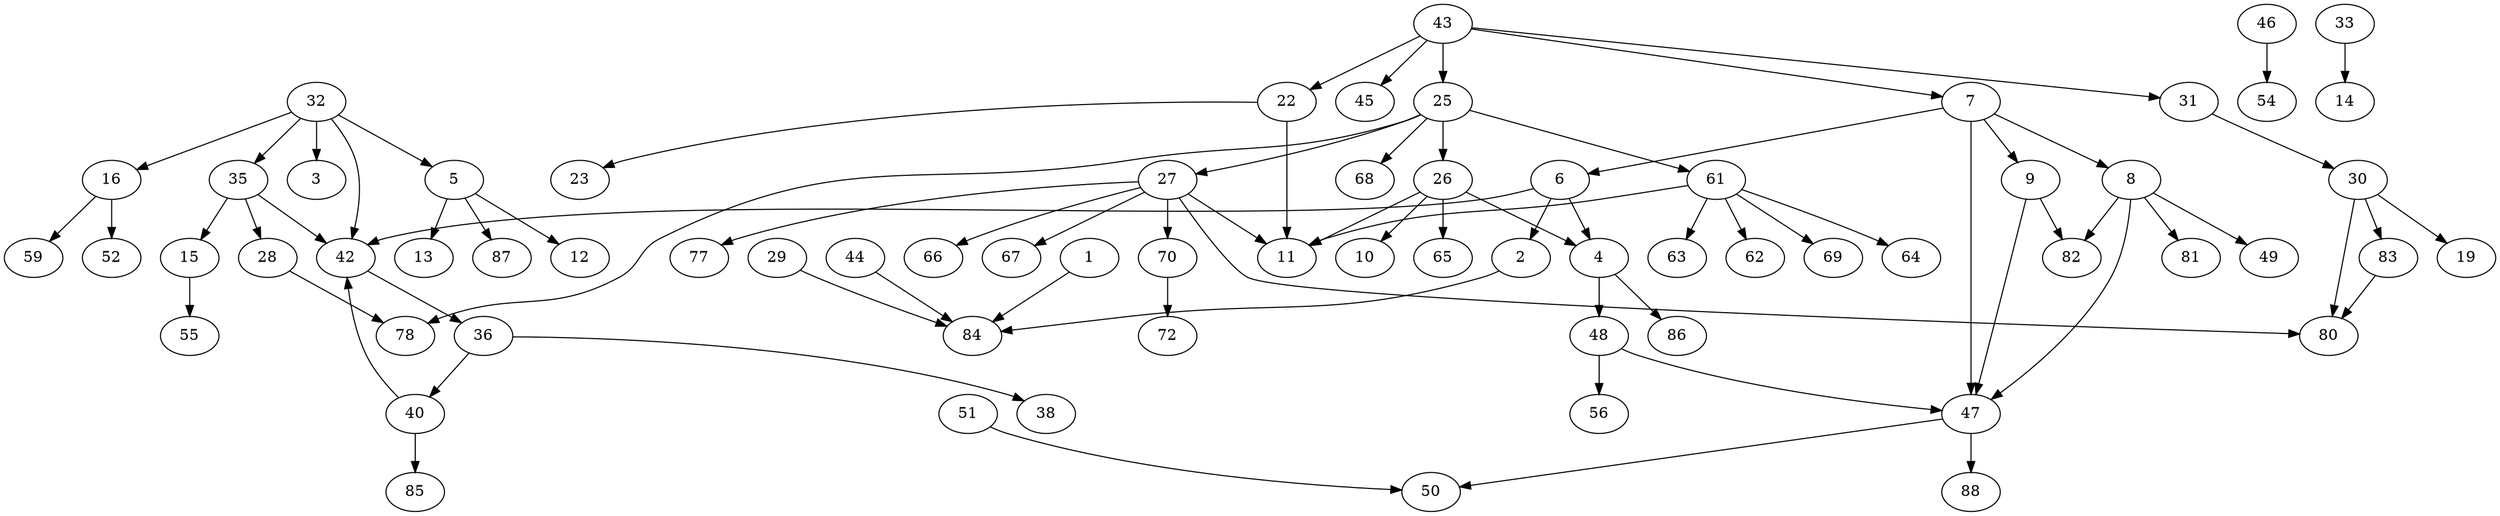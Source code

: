 // 0:E:\Postgraduate_study\FlappyBird\src\com\bird\app\GameApp.java(com.bird.app.GameApp.main)
// 1:E:\Postgraduate_study\FlappyBird\src\com\bird\main\Bird.java(com.bird.main.Bird.Bird)
// 2:E:\Postgraduate_study\FlappyBird\src\com\bird\main\Bird.java(com.bird.main.Bird.BirdDead)
// 3:E:\Postgraduate_study\FlappyBird\src\com\bird\main\Bird.java(com.bird.main.Bird.BirdDown)
// 4:E:\Postgraduate_study\FlappyBird\src\com\bird\main\Bird.java(com.bird.main.Bird.BirdFall)
// 5:E:\Postgraduate_study\FlappyBird\src\com\bird\main\Bird.java(com.bird.main.Bird.BirdUp)
// 6:E:\Postgraduate_study\FlappyBird\src\com\bird\main\Bird.java(com.bird.main.Bird.Fly)
// 7:E:\Postgraduate_study\FlappyBird\src\com\bird\main\Bird.java(com.bird.main.Bird.draw)
// 8:E:\Postgraduate_study\FlappyBird\src\com\bird\main\Bird.java(com.bird.main.Bird.drawGameover)
// 9:E:\Postgraduate_study\FlappyBird\src\com\bird\main\Bird.java(com.bird.main.Bird.drawTime)
// 10:E:\Postgraduate_study\FlappyBird\src\com\bird\main\Bird.java(com.bird.main.Bird.getBirdRect)
// 11:E:\Postgraduate_study\FlappyBird\src\com\bird\main\Bird.java(com.bird.main.Bird.isDead)
// 12:E:\Postgraduate_study\FlappyBird\src\com\bird\main\Bird.java(com.bird.main.Bird.keyIsReleased)
// 13:E:\Postgraduate_study\FlappyBird\src\com\bird\main\Bird.java(com.bird.main.Bird.keyPressed)
// 14:E:\Postgraduate_study\FlappyBird\src\com\bird\main\Bird.java(com.bird.main.Bird.keyReleased)
// 15:E:\Postgraduate_study\FlappyBird\src\com\bird\main\Bird.java(com.bird.main.Bird.reset)
// 16:E:\Postgraduate_study\FlappyBird\src\com\bird\main\Bird.java(com.bird.main.Bird.startTiming)
// 17:E:\Postgraduate_study\FlappyBird\src\com\bird\main\Cloud.java(com.bird.main.Cloud.Cloud)
// 18:E:\Postgraduate_study\FlappyBird\src\com\bird\main\Cloud.java(com.bird.main.Cloud.draw)
// 19:E:\Postgraduate_study\FlappyBird\src\com\bird\main\Cloud.java(com.bird.main.Cloud.isOutFrame)
// 20:E:\Postgraduate_study\FlappyBird\src\com\bird\main\Cloud.java(com.bird.main.Cloud.setDir)
// 21:E:\Postgraduate_study\FlappyBird\src\com\bird\main\GameBackground.java(com.bird.main.GameBackground.GameBackground)
// 22:E:\Postgraduate_study\FlappyBird\src\com\bird\main\GameBackground.java(com.bird.main.GameBackground.draw)
// 23:E:\Postgraduate_study\FlappyBird\src\com\bird\main\GameBackground.java(com.bird.main.GameBackground.moveLogic)
// 24:E:\Postgraduate_study\FlappyBird\src\com\bird\main\GameElementLayer.java(com.bird.main.GameElementLayer.GameElementLayer)
// 25:E:\Postgraduate_study\FlappyBird\src\com\bird\main\GameElementLayer.java(com.bird.main.GameElementLayer.draw)
// 26:E:\Postgraduate_study\FlappyBird\src\com\bird\main\GameElementLayer.java(com.bird.main.GameElementLayer.isCollideBird)
// 27:E:\Postgraduate_study\FlappyBird\src\com\bird\main\GameElementLayer.java(com.bird.main.GameElementLayer.pipeBornLogic)
// 28:E:\Postgraduate_study\FlappyBird\src\com\bird\main\GameElementLayer.java(com.bird.main.GameElementLayer.reset)
// 29:E:\Postgraduate_study\FlappyBird\src\com\bird\main\GameForeground.java(com.bird.main.GameForeground.GameForeground)
// 30:E:\Postgraduate_study\FlappyBird\src\com\bird\main\GameForeground.java(com.bird.main.GameForeground.cloudLogic)
// 31:E:\Postgraduate_study\FlappyBird\src\com\bird\main\GameForeground.java(com.bird.main.GameForeground.draw)
// 32:E:\Postgraduate_study\FlappyBird\src\com\bird\main\GameFrame.java(com.bird.main.GameFrame.BirdKeyListener.keyPressed)
// 33:E:\Postgraduate_study\FlappyBird\src\com\bird\main\GameFrame.java(com.bird.main.GameFrame.BirdKeyListener.keyReleased)
// 34:E:\Postgraduate_study\FlappyBird\src\com\bird\main\GameFrame.java(com.bird.main.GameFrame.BirdKeyListener.keyTyped)
// 35:E:\Postgraduate_study\FlappyBird\src\com\bird\main\GameFrame.java(com.bird.main.GameFrame.BirdKeyListener.resetGame)
// 36:E:\Postgraduate_study\FlappyBird\src\com\bird\main\GameFrame.java(com.bird.main.GameFrame.GameFrame)
// 37:E:\Postgraduate_study\FlappyBird\src\com\bird\main\GameFrame.java(com.bird.main.GameFrame.getGameState)
// 38:E:\Postgraduate_study\FlappyBird\src\com\bird\main\GameFrame.java(com.bird.main.GameFrame.initFrame)
// 39:E:\Postgraduate_study\FlappyBird\src\com\bird\main\GameFrame.java(com.bird.main.GameFrame.initFrame.windowClosing)
// 40:E:\Postgraduate_study\FlappyBird\src\com\bird\main\GameFrame.java(com.bird.main.GameFrame.initGame)
// 41:E:\Postgraduate_study\FlappyBird\src\com\bird\main\GameFrame.java(com.bird.main.GameFrame.run)
// 42:E:\Postgraduate_study\FlappyBird\src\com\bird\main\GameFrame.java(com.bird.main.GameFrame.setGameState)
// 43:E:\Postgraduate_study\FlappyBird\src\com\bird\main\GameFrame.java(com.bird.main.GameFrame.update)
// 44:E:\Postgraduate_study\FlappyBird\src\com\bird\main\GameReady.java(com.bird.main.GameReady.GameReady)
// 45:E:\Postgraduate_study\FlappyBird\src\com\bird\main\GameReady.java(com.bird.main.GameReady.draw)
// 46:E:\Postgraduate_study\FlappyBird\src\com\bird\main\GameTime.java(com.bird.main.GameTime.GameTime)
// 47:E:\Postgraduate_study\FlappyBird\src\com\bird\main\GameTime.java(com.bird.main.GameTime.TimeToScore)
// 48:E:\Postgraduate_study\FlappyBird\src\com\bird\main\GameTime.java(com.bird.main.GameTime.endTiming)
// 49:E:\Postgraduate_study\FlappyBird\src\com\bird\main\GameTime.java(com.bird.main.GameTime.getBestScore)
// 50:E:\Postgraduate_study\FlappyBird\src\com\bird\main\GameTime.java(com.bird.main.GameTime.getTime)
// 51:E:\Postgraduate_study\FlappyBird\src\com\bird\main\GameTime.java(com.bird.main.GameTime.getTimeInSeconds)
// 52:E:\Postgraduate_study\FlappyBird\src\com\bird\main\GameTime.java(com.bird.main.GameTime.isReadyTiming)
// 53:E:\Postgraduate_study\FlappyBird\src\com\bird\main\GameTime.java(com.bird.main.GameTime.isTiming)
// 54:E:\Postgraduate_study\FlappyBird\src\com\bird\main\GameTime.java(com.bird.main.GameTime.loadBestTime)
// 55:E:\Postgraduate_study\FlappyBird\src\com\bird\main\GameTime.java(com.bird.main.GameTime.reset)
// 56:E:\Postgraduate_study\FlappyBird\src\com\bird\main\GameTime.java(com.bird.main.GameTime.saveBestTime)
// 57:E:\Postgraduate_study\FlappyBird\src\com\bird\main\GameTime.java(com.bird.main.GameTime.setOverTime)
// 58:E:\Postgraduate_study\FlappyBird\src\com\bird\main\GameTime.java(com.bird.main.GameTime.setStartTime)
// 59:E:\Postgraduate_study\FlappyBird\src\com\bird\main\GameTime.java(com.bird.main.GameTime.startTiming)
// 60:E:\Postgraduate_study\FlappyBird\src\com\bird\main\Pipe.java(com.bird.main.Pipe.Pipe)
// 61:E:\Postgraduate_study\FlappyBird\src\com\bird\main\Pipe.java(com.bird.main.Pipe.draw)
// 62:E:\Postgraduate_study\FlappyBird\src\com\bird\main\Pipe.java(com.bird.main.Pipe.drawBottomNormal)
// 63:E:\Postgraduate_study\FlappyBird\src\com\bird\main\Pipe.java(com.bird.main.Pipe.drawHoverNormal)
// 64:E:\Postgraduate_study\FlappyBird\src\com\bird\main\Pipe.java(com.bird.main.Pipe.drawTopNormal)
// 65:E:\Postgraduate_study\FlappyBird\src\com\bird\main\Pipe.java(com.bird.main.Pipe.getPipeRect)
// 66:E:\Postgraduate_study\FlappyBird\src\com\bird\main\Pipe.java(com.bird.main.Pipe.getX)
// 67:E:\Postgraduate_study\FlappyBird\src\com\bird\main\Pipe.java(com.bird.main.Pipe.isInFrame)
// 68:E:\Postgraduate_study\FlappyBird\src\com\bird\main\Pipe.java(com.bird.main.Pipe.isVisible)
// 69:E:\Postgraduate_study\FlappyBird\src\com\bird\main\Pipe.java(com.bird.main.Pipe.pipeLogic)
// 70:E:\Postgraduate_study\FlappyBird\src\com\bird\main\Pipe.java(com.bird.main.Pipe.setAttribute)
// 71:E:\Postgraduate_study\FlappyBird\src\com\bird\main\Pipe.java(com.bird.main.Pipe.setHeight)
// 72:E:\Postgraduate_study\FlappyBird\src\com\bird\main\Pipe.java(com.bird.main.Pipe.setRectangle)
// 73:E:\Postgraduate_study\FlappyBird\src\com\bird\main\Pipe.java(com.bird.main.Pipe.setType)
// 74:E:\Postgraduate_study\FlappyBird\src\com\bird\main\Pipe.java(com.bird.main.Pipe.setVisible)
// 75:E:\Postgraduate_study\FlappyBird\src\com\bird\main\Pipe.java(com.bird.main.Pipe.setX)
// 76:E:\Postgraduate_study\FlappyBird\src\com\bird\main\Pipe.java(com.bird.main.Pipe.setY)
// 77:E:\Postgraduate_study\FlappyBird\src\com\bird\main\PipePool.java(com.bird.main.PipePool.get)
// 78:E:\Postgraduate_study\FlappyBird\src\com\bird\main\PipePool.java(com.bird.main.PipePool.giveBack)
// 79:E:\Postgraduate_study\FlappyBird\src\com\bird\util\GameUtil.java(com.bird.util.GameUtil.GameUtil)
// 80:E:\Postgraduate_study\FlappyBird\src\com\bird\util\GameUtil.java(com.bird.util.GameUtil.getRandomNumber)
// 81:E:\Postgraduate_study\FlappyBird\src\com\bird\util\GameUtil.java(com.bird.util.GameUtil.getStringHeight)
// 82:E:\Postgraduate_study\FlappyBird\src\com\bird\util\GameUtil.java(com.bird.util.GameUtil.getStringWidth)
// 83:E:\Postgraduate_study\FlappyBird\src\com\bird\util\GameUtil.java(com.bird.util.GameUtil.isInProbability)
// 84:E:\Postgraduate_study\FlappyBird\src\com\bird\util\GameUtil.java(com.bird.util.GameUtil.loadBUfferedImage)
// 85:E:\Postgraduate_study\FlappyBird\src\com\bird\util\MusicUtil.java(com.bird.util.MusicUtil.load)
// 86:E:\Postgraduate_study\FlappyBird\src\com\bird\util\MusicUtil.java(com.bird.util.MusicUtil.playCrash)
// 87:E:\Postgraduate_study\FlappyBird\src\com\bird\util\MusicUtil.java(com.bird.util.MusicUtil.playFly)
// 88:E:\Postgraduate_study\FlappyBird\src\com\bird\util\MusicUtil.java(com.bird.util.MusicUtil.playScore)
digraph
{
	25 -> 61;
	46 -> 54;
	6 -> 4;
	6 -> 2;
	36 -> 40;
	43 -> 31;
	25 -> 26;
	83 -> 80;
	5 -> 87;
	30 -> 83;
	25 -> 68;
	15 -> 55;
	30 -> 80;
	7 -> 8;
	7 -> 9;
	27 -> 80;
	7 -> 6;
	6 -> 42;
	36 -> 38;
	44 -> 84;
	33 -> 14;
	43 -> 25;
	35 -> 28;
	40 -> 42;
	7 -> 47;
	32 -> 42;
	40 -> 85;
	4 -> 86;
	35 -> 42;
	1 -> 84;
	4 -> 48;
	22 -> 11;
	5 -> 12;
	5 -> 13;
	9 -> 82;
	70 -> 72;
	27 -> 70;
	26 -> 65;
	27 -> 77;
	47 -> 50;
	61 -> 69;
	61 -> 64;
	61 -> 63;
	32 -> 35;
	8 -> 81;
	61 -> 62;
	22 -> 23;
	43 -> 7;
	2 -> 84;
	51 -> 50;
	47 -> 88;
	26 -> 10;
	26 -> 11;
	31 -> 30;
	27 -> 66;
	48 -> 56;
	43 -> 45;
	9 -> 47;
	27 -> 67;
	30 -> 19;
	61 -> 11;
	43 -> 22;
	42 -> 36;
	32 -> 3;
	32 -> 5;
	25 -> 78;
	28 -> 78;
	16 -> 52;
	8 -> 49;
	25 -> 27;
	8 -> 47;
	29 -> 84;
	27 -> 11;
	26 -> 4;
	16 -> 59;
	32 -> 16;
	35 -> 15;
	8 -> 82;
	48 -> 47;
}
